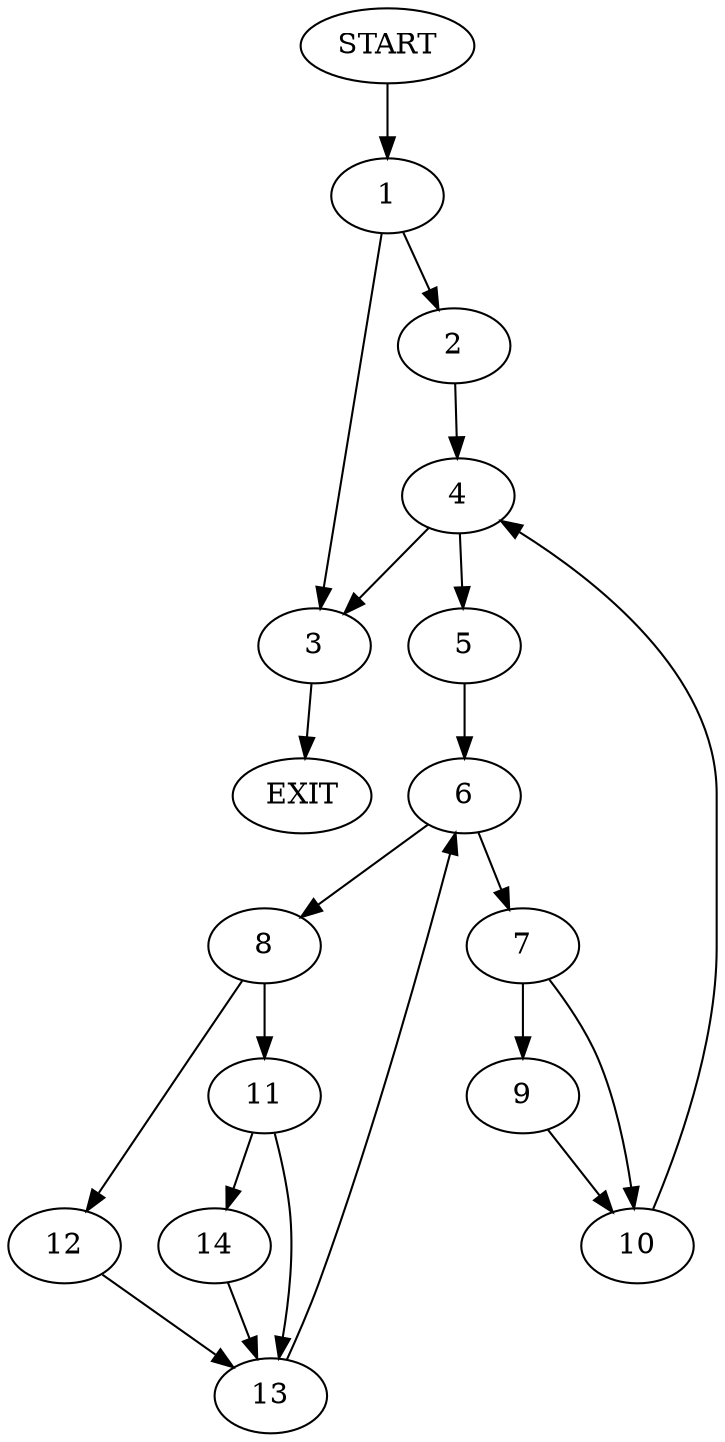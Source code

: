 digraph {
0 [label="START"]
15 [label="EXIT"]
0 -> 1
1 -> 2
1 -> 3
3 -> 15
2 -> 4
4 -> 3
4 -> 5
5 -> 6
6 -> 7
6 -> 8
7 -> 9
7 -> 10
8 -> 11
8 -> 12
12 -> 13
11 -> 14
11 -> 13
13 -> 6
14 -> 13
9 -> 10
10 -> 4
}
